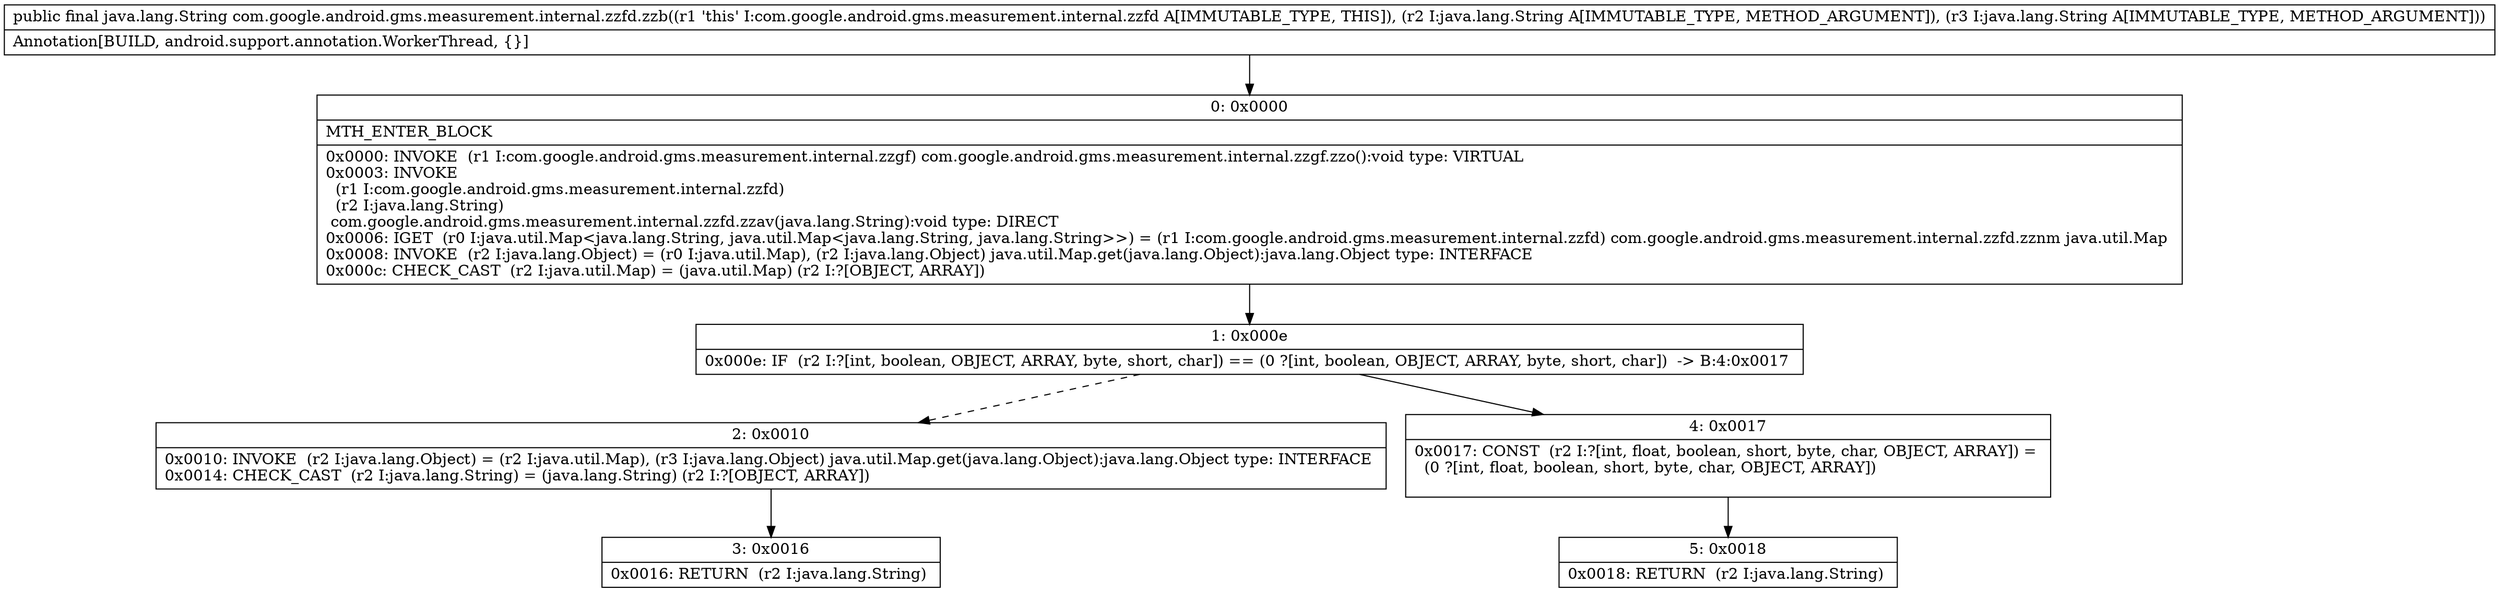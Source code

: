 digraph "CFG forcom.google.android.gms.measurement.internal.zzfd.zzb(Ljava\/lang\/String;Ljava\/lang\/String;)Ljava\/lang\/String;" {
Node_0 [shape=record,label="{0\:\ 0x0000|MTH_ENTER_BLOCK\l|0x0000: INVOKE  (r1 I:com.google.android.gms.measurement.internal.zzgf) com.google.android.gms.measurement.internal.zzgf.zzo():void type: VIRTUAL \l0x0003: INVOKE  \l  (r1 I:com.google.android.gms.measurement.internal.zzfd)\l  (r2 I:java.lang.String)\l com.google.android.gms.measurement.internal.zzfd.zzav(java.lang.String):void type: DIRECT \l0x0006: IGET  (r0 I:java.util.Map\<java.lang.String, java.util.Map\<java.lang.String, java.lang.String\>\>) = (r1 I:com.google.android.gms.measurement.internal.zzfd) com.google.android.gms.measurement.internal.zzfd.zznm java.util.Map \l0x0008: INVOKE  (r2 I:java.lang.Object) = (r0 I:java.util.Map), (r2 I:java.lang.Object) java.util.Map.get(java.lang.Object):java.lang.Object type: INTERFACE \l0x000c: CHECK_CAST  (r2 I:java.util.Map) = (java.util.Map) (r2 I:?[OBJECT, ARRAY]) \l}"];
Node_1 [shape=record,label="{1\:\ 0x000e|0x000e: IF  (r2 I:?[int, boolean, OBJECT, ARRAY, byte, short, char]) == (0 ?[int, boolean, OBJECT, ARRAY, byte, short, char])  \-\> B:4:0x0017 \l}"];
Node_2 [shape=record,label="{2\:\ 0x0010|0x0010: INVOKE  (r2 I:java.lang.Object) = (r2 I:java.util.Map), (r3 I:java.lang.Object) java.util.Map.get(java.lang.Object):java.lang.Object type: INTERFACE \l0x0014: CHECK_CAST  (r2 I:java.lang.String) = (java.lang.String) (r2 I:?[OBJECT, ARRAY]) \l}"];
Node_3 [shape=record,label="{3\:\ 0x0016|0x0016: RETURN  (r2 I:java.lang.String) \l}"];
Node_4 [shape=record,label="{4\:\ 0x0017|0x0017: CONST  (r2 I:?[int, float, boolean, short, byte, char, OBJECT, ARRAY]) = \l  (0 ?[int, float, boolean, short, byte, char, OBJECT, ARRAY])\l \l}"];
Node_5 [shape=record,label="{5\:\ 0x0018|0x0018: RETURN  (r2 I:java.lang.String) \l}"];
MethodNode[shape=record,label="{public final java.lang.String com.google.android.gms.measurement.internal.zzfd.zzb((r1 'this' I:com.google.android.gms.measurement.internal.zzfd A[IMMUTABLE_TYPE, THIS]), (r2 I:java.lang.String A[IMMUTABLE_TYPE, METHOD_ARGUMENT]), (r3 I:java.lang.String A[IMMUTABLE_TYPE, METHOD_ARGUMENT]))  | Annotation[BUILD, android.support.annotation.WorkerThread, \{\}]\l}"];
MethodNode -> Node_0;
Node_0 -> Node_1;
Node_1 -> Node_2[style=dashed];
Node_1 -> Node_4;
Node_2 -> Node_3;
Node_4 -> Node_5;
}

